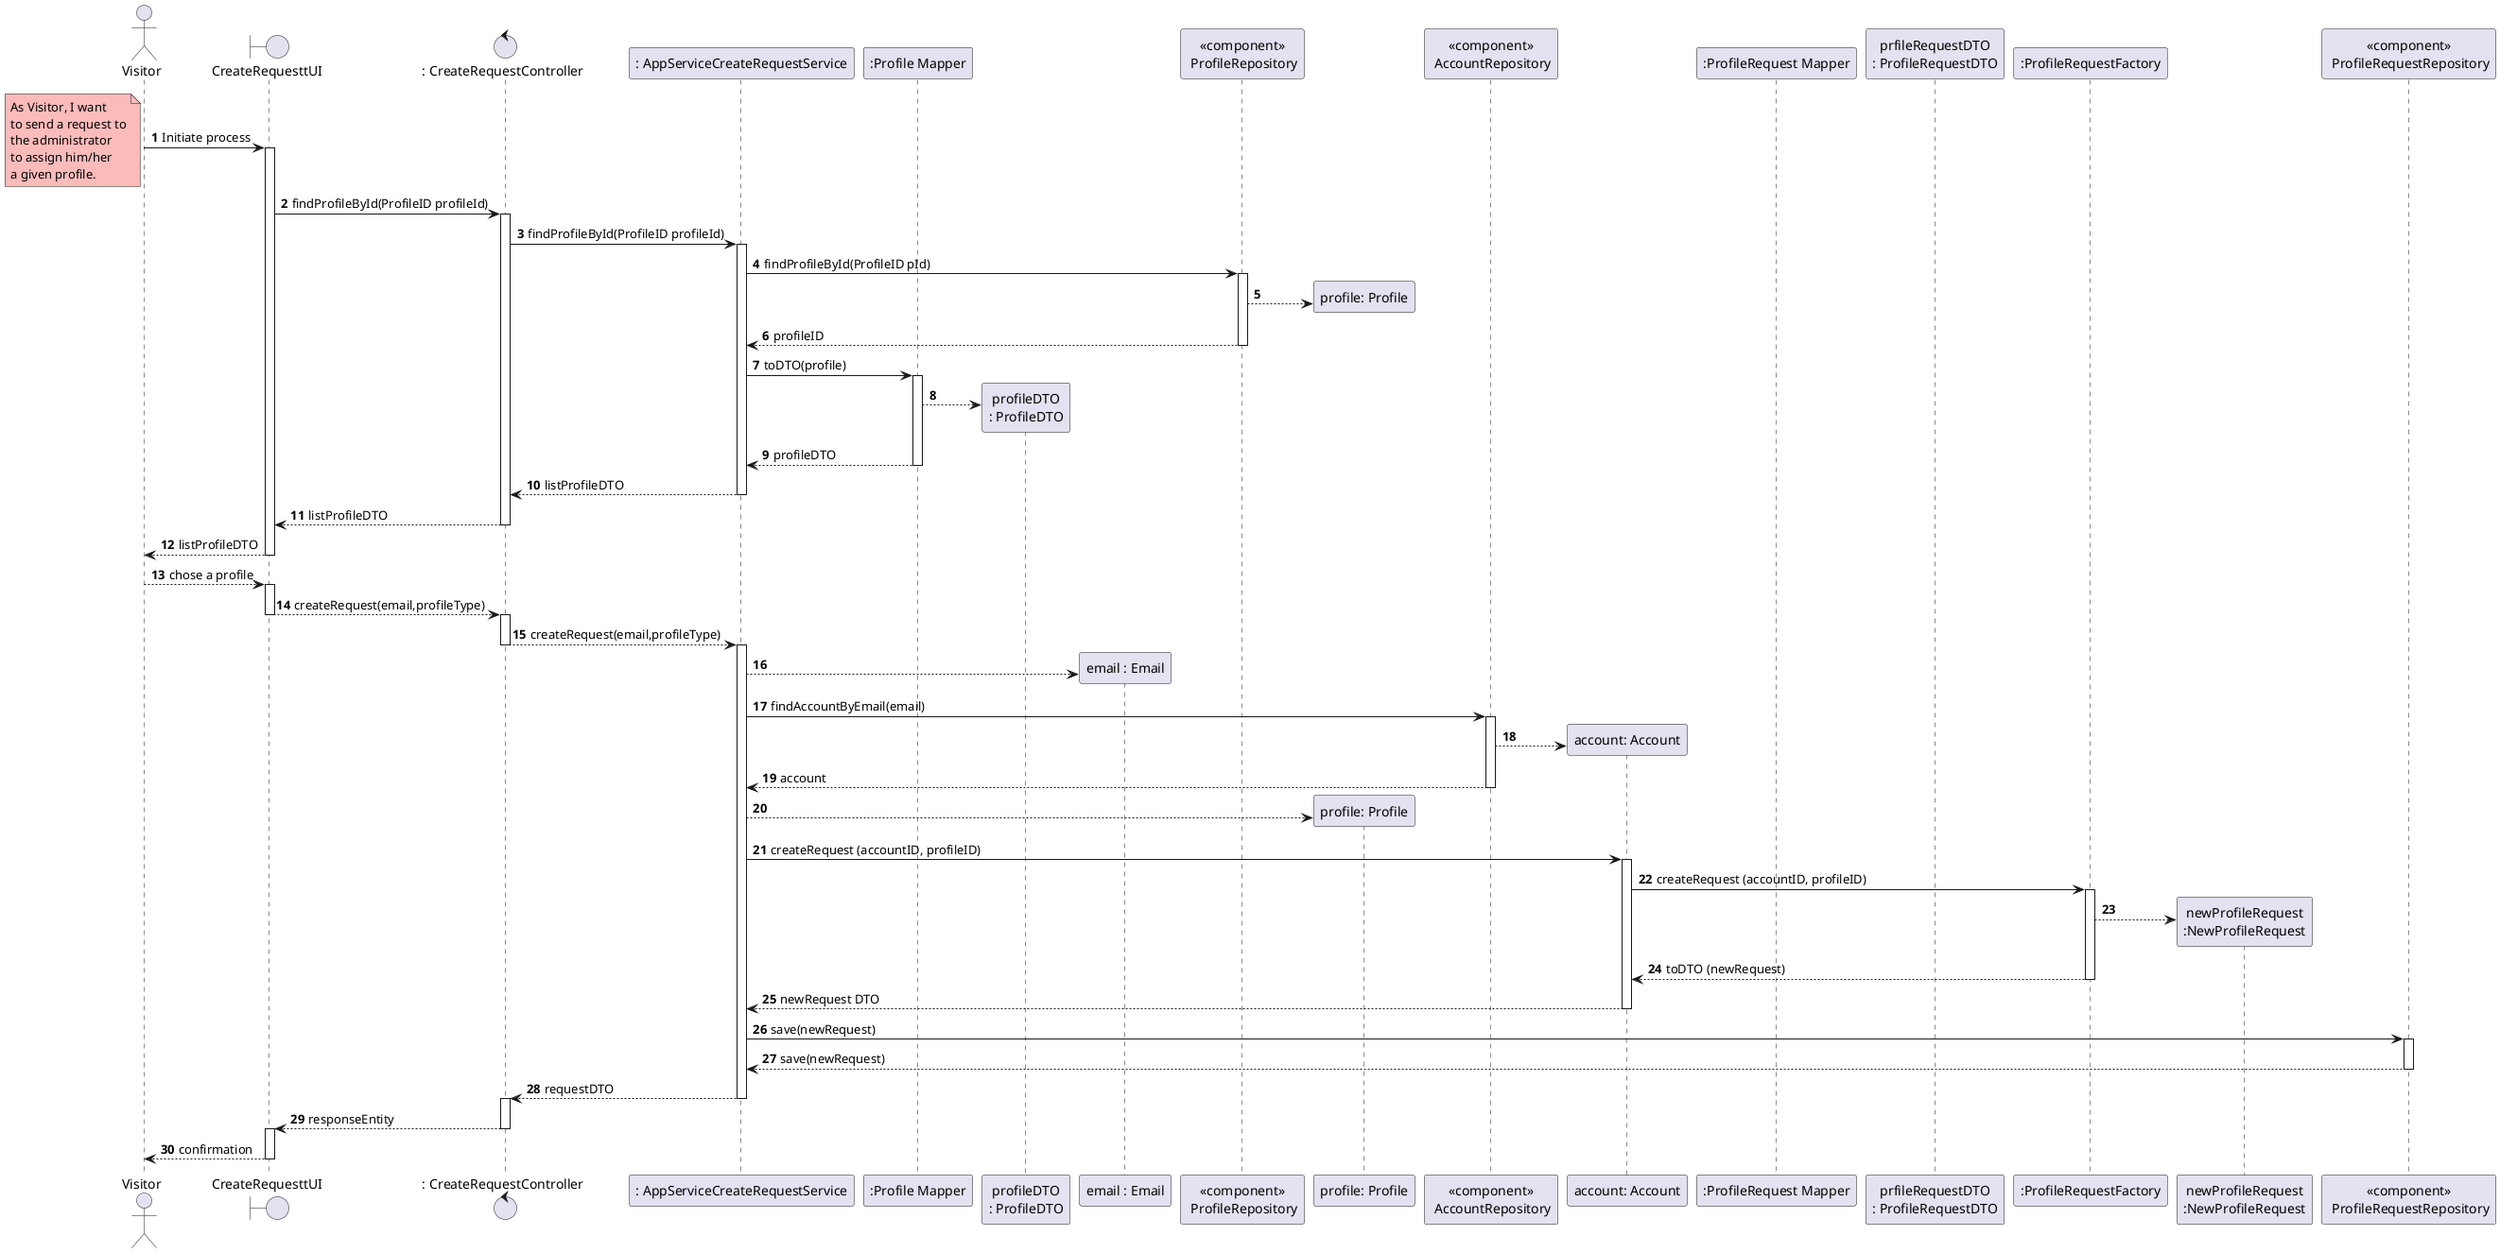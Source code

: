 @startuml
'https://plantuml.com/sequence-diagram

autonumber


actor "Visitor" as vis

boundary "CreateRequesttUI" as UI
control ": CreateRequestController" as CTL
participant ": AppServiceCreateRequestService" as app
participant ":Profile Mapper" as pmapper
participant "profileDTO\n: ProfileDTO" as proDTO
participant "email : Email" as e

participant "<<component>>\n ProfileRepository" as PRepo
participant "profile: Profile" as prof

participant "<<component>>\n AccountRepository" as accRepo
participant "account: Account" as acc
participant ":ProfileRequest Mapper" as mapper
participant "prfileRequestDTO\n: ProfileRequestDTO" as prDTO
participant ":ProfileRequestFactory" as fac
participant "newProfileRequest\n:NewProfileRequest" as new
participant "<<component>>\n ProfileRequestRepository" as PRRepo

vis-> UI :  Initiate process
activate UI
note left #Fbbbbb
 As Visitor, I want
 to send a request to
 the administrator
 to assign him/her
 a given profile.
end note

UI -> CTL : findProfileById(ProfileID profileId)
activate CTL

CTL -> app: findProfileById(ProfileID profileId)
activate app
app -> PRepo : findProfileById(ProfileID pId)
activate PRepo
PRepo --> prof **
PRepo --> app :profileID
deactivate PRepo

app -> pmapper : toDTO(profile)
activate pmapper
pmapper --> proDTO **
pmapper --> app:profileDTO
deactivate pmapper

app --> CTL :listProfileDTO
deactivate app

CTL --> UI :listProfileDTO
deactivate CTL

UI --> vis :listProfileDTO
deactivate UI

vis -->UI:chose a profile
activate UI
UI -->CTL:createRequest(email,profileType)
deactivate UI
activate CTL
CTL -->app:createRequest(email,profileType)
deactivate CTL

activate app
app-->e**
app->accRepo:findAccountByEmail(email)
activate accRepo
accRepo --> acc**
accRepo -->app :account
deactivate
app-->prof**


app -> acc : createRequest (accountID, profileID)
activate acc
acc -> fac :createRequest (accountID, profileID)
activate fac
fac --> new**
fac --> acc : toDTO (newRequest)
deactivate
acc --> app : newRequest DTO
deactivate


app -> PRRepo : save(newRequest)
activate PRRepo
PRRepo --> app : save(newRequest)
deactivate
app -->CTL: requestDTO
deactivate app

activate CTL
CTL -->UI:responseEntity
deactivate

activate UI
UI --> vis :confirmation
deactivate






@enduml